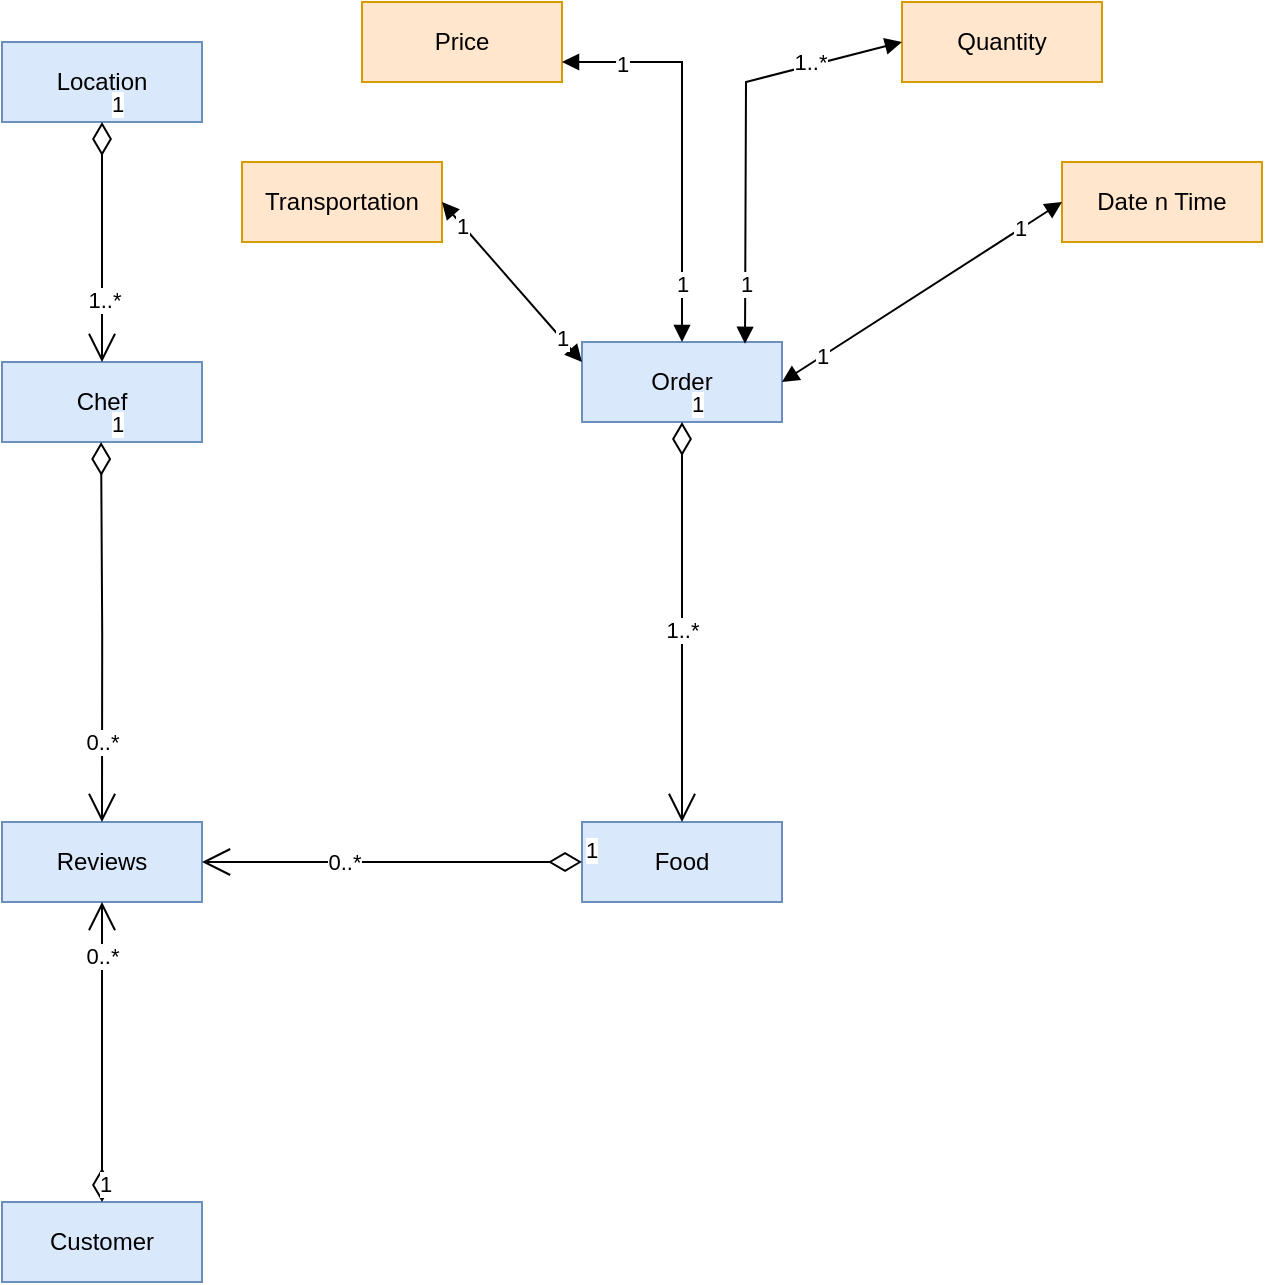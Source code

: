 <mxfile version="22.1.0" type="device">
  <diagram name="Page-1" id="Y2D5G1NJOct-wqYYKSaP">
    <mxGraphModel dx="1304" dy="800" grid="1" gridSize="10" guides="1" tooltips="1" connect="1" arrows="1" fold="1" page="1" pageScale="1" pageWidth="850" pageHeight="1100" math="0" shadow="0">
      <root>
        <mxCell id="0" />
        <mxCell id="1" parent="0" />
        <mxCell id="trHiihsDUhTbvpWH3-bE-3" value="Order" style="whiteSpace=wrap;html=1;align=center;fillColor=#dae8fc;strokeColor=#6c8ebf;" vertex="1" parent="1">
          <mxGeometry x="390" y="350" width="100" height="40" as="geometry" />
        </mxCell>
        <mxCell id="trHiihsDUhTbvpWH3-bE-6" value="Customer" style="whiteSpace=wrap;html=1;align=center;fillColor=#dae8fc;strokeColor=#6c8ebf;" vertex="1" parent="1">
          <mxGeometry x="100" y="780" width="100" height="40" as="geometry" />
        </mxCell>
        <mxCell id="trHiihsDUhTbvpWH3-bE-8" value="Chef" style="whiteSpace=wrap;html=1;align=center;fillColor=#dae8fc;strokeColor=#6c8ebf;" vertex="1" parent="1">
          <mxGeometry x="100" y="360" width="100" height="40" as="geometry" />
        </mxCell>
        <mxCell id="trHiihsDUhTbvpWH3-bE-9" value="Transportation" style="whiteSpace=wrap;html=1;align=center;fillColor=#ffe6cc;strokeColor=#d79b00;" vertex="1" parent="1">
          <mxGeometry x="220" y="260" width="100" height="40" as="geometry" />
        </mxCell>
        <mxCell id="trHiihsDUhTbvpWH3-bE-10" value="Location" style="whiteSpace=wrap;html=1;align=center;fillColor=#dae8fc;strokeColor=#6c8ebf;" vertex="1" parent="1">
          <mxGeometry x="100" y="200" width="100" height="40" as="geometry" />
        </mxCell>
        <mxCell id="trHiihsDUhTbvpWH3-bE-11" value="Date n Time" style="whiteSpace=wrap;html=1;align=center;fillColor=#ffe6cc;strokeColor=#d79b00;" vertex="1" parent="1">
          <mxGeometry x="630" y="260" width="100" height="40" as="geometry" />
        </mxCell>
        <mxCell id="trHiihsDUhTbvpWH3-bE-12" value="Reviews" style="whiteSpace=wrap;html=1;align=center;fillColor=#dae8fc;strokeColor=#6c8ebf;" vertex="1" parent="1">
          <mxGeometry x="100" y="590" width="100" height="40" as="geometry" />
        </mxCell>
        <mxCell id="trHiihsDUhTbvpWH3-bE-13" value="Quantity" style="whiteSpace=wrap;html=1;align=center;fillColor=#ffe6cc;strokeColor=#d79b00;" vertex="1" parent="1">
          <mxGeometry x="550" y="180" width="100" height="40" as="geometry" />
        </mxCell>
        <mxCell id="trHiihsDUhTbvpWH3-bE-14" value="Price" style="whiteSpace=wrap;html=1;align=center;fillColor=#ffe6cc;strokeColor=#d79b00;" vertex="1" parent="1">
          <mxGeometry x="280" y="180" width="100" height="40" as="geometry" />
        </mxCell>
        <mxCell id="trHiihsDUhTbvpWH3-bE-31" value="" style="endArrow=block;startArrow=block;endFill=1;startFill=1;html=1;rounded=0;exitX=1;exitY=0.75;exitDx=0;exitDy=0;entryX=0.5;entryY=0;entryDx=0;entryDy=0;" edge="1" parent="1" source="trHiihsDUhTbvpWH3-bE-14" target="trHiihsDUhTbvpWH3-bE-3">
          <mxGeometry width="160" relative="1" as="geometry">
            <mxPoint x="500" y="170" as="sourcePoint" />
            <mxPoint x="660" y="170" as="targetPoint" />
            <Array as="points">
              <mxPoint x="440" y="210" />
            </Array>
          </mxGeometry>
        </mxCell>
        <mxCell id="trHiihsDUhTbvpWH3-bE-33" value="1" style="edgeLabel;html=1;align=center;verticalAlign=middle;resizable=0;points=[];" vertex="1" connectable="0" parent="trHiihsDUhTbvpWH3-bE-31">
          <mxGeometry x="0.71" relative="1" as="geometry">
            <mxPoint as="offset" />
          </mxGeometry>
        </mxCell>
        <mxCell id="trHiihsDUhTbvpWH3-bE-34" value="1" style="edgeLabel;html=1;align=center;verticalAlign=middle;resizable=0;points=[];" vertex="1" connectable="0" parent="trHiihsDUhTbvpWH3-bE-31">
          <mxGeometry x="-0.7" y="-1" relative="1" as="geometry">
            <mxPoint as="offset" />
          </mxGeometry>
        </mxCell>
        <mxCell id="trHiihsDUhTbvpWH3-bE-35" value="" style="endArrow=block;startArrow=block;endFill=1;startFill=1;html=1;rounded=0;exitX=0;exitY=0.5;exitDx=0;exitDy=0;entryX=0.815;entryY=0.023;entryDx=0;entryDy=0;entryPerimeter=0;" edge="1" parent="1" source="trHiihsDUhTbvpWH3-bE-13" target="trHiihsDUhTbvpWH3-bE-3">
          <mxGeometry width="160" relative="1" as="geometry">
            <mxPoint x="390" y="220" as="sourcePoint" />
            <mxPoint x="450" y="360" as="targetPoint" />
            <Array as="points">
              <mxPoint x="472" y="220" />
            </Array>
          </mxGeometry>
        </mxCell>
        <mxCell id="trHiihsDUhTbvpWH3-bE-36" value="1" style="edgeLabel;html=1;align=center;verticalAlign=middle;resizable=0;points=[];" vertex="1" connectable="0" parent="trHiihsDUhTbvpWH3-bE-35">
          <mxGeometry x="0.71" relative="1" as="geometry">
            <mxPoint as="offset" />
          </mxGeometry>
        </mxCell>
        <mxCell id="trHiihsDUhTbvpWH3-bE-65" value="1..*" style="edgeLabel;html=1;align=center;verticalAlign=middle;resizable=0;points=[];" vertex="1" connectable="0" parent="trHiihsDUhTbvpWH3-bE-35">
          <mxGeometry x="-0.557" y="-2" relative="1" as="geometry">
            <mxPoint as="offset" />
          </mxGeometry>
        </mxCell>
        <mxCell id="trHiihsDUhTbvpWH3-bE-39" value="Food" style="whiteSpace=wrap;html=1;align=center;fillColor=#dae8fc;strokeColor=#6c8ebf;" vertex="1" parent="1">
          <mxGeometry x="390" y="590" width="100" height="40" as="geometry" />
        </mxCell>
        <mxCell id="trHiihsDUhTbvpWH3-bE-43" value="1" style="endArrow=open;html=1;endSize=12;startArrow=diamondThin;startSize=14;startFill=0;edgeStyle=orthogonalEdgeStyle;align=left;verticalAlign=bottom;rounded=0;exitX=0.5;exitY=0;exitDx=0;exitDy=0;entryX=0.5;entryY=1;entryDx=0;entryDy=0;" edge="1" parent="1" source="trHiihsDUhTbvpWH3-bE-6" target="trHiihsDUhTbvpWH3-bE-12">
          <mxGeometry x="-1" y="3" relative="1" as="geometry">
            <mxPoint x="230" y="700" as="sourcePoint" />
            <mxPoint x="390" y="700" as="targetPoint" />
          </mxGeometry>
        </mxCell>
        <mxCell id="trHiihsDUhTbvpWH3-bE-47" value="0..*" style="edgeLabel;html=1;align=center;verticalAlign=middle;resizable=0;points=[];" vertex="1" connectable="0" parent="trHiihsDUhTbvpWH3-bE-43">
          <mxGeometry x="0.648" relative="1" as="geometry">
            <mxPoint as="offset" />
          </mxGeometry>
        </mxCell>
        <mxCell id="trHiihsDUhTbvpWH3-bE-44" value="1" style="endArrow=open;html=1;endSize=12;startArrow=diamondThin;startSize=14;startFill=0;edgeStyle=orthogonalEdgeStyle;align=left;verticalAlign=bottom;rounded=0;exitX=0.5;exitY=0;exitDx=0;exitDy=0;entryX=0.5;entryY=0;entryDx=0;entryDy=0;" edge="1" parent="1" target="trHiihsDUhTbvpWH3-bE-12">
          <mxGeometry x="-1" y="3" relative="1" as="geometry">
            <mxPoint x="149.55" y="400" as="sourcePoint" />
            <mxPoint x="149.55" y="560" as="targetPoint" />
          </mxGeometry>
        </mxCell>
        <mxCell id="trHiihsDUhTbvpWH3-bE-46" value="0..*" style="edgeLabel;html=1;align=center;verticalAlign=middle;resizable=0;points=[];" vertex="1" connectable="0" parent="trHiihsDUhTbvpWH3-bE-44">
          <mxGeometry x="0.241" y="1" relative="1" as="geometry">
            <mxPoint x="-1" y="32" as="offset" />
          </mxGeometry>
        </mxCell>
        <mxCell id="trHiihsDUhTbvpWH3-bE-45" value="1" style="endArrow=open;html=1;endSize=12;startArrow=diamondThin;startSize=14;startFill=0;edgeStyle=orthogonalEdgeStyle;align=left;verticalAlign=bottom;rounded=0;exitX=0.5;exitY=1;exitDx=0;exitDy=0;" edge="1" parent="1" source="trHiihsDUhTbvpWH3-bE-3" target="trHiihsDUhTbvpWH3-bE-39">
          <mxGeometry x="-1" y="3" relative="1" as="geometry">
            <mxPoint x="170" y="650" as="sourcePoint" />
            <mxPoint x="170" y="810" as="targetPoint" />
          </mxGeometry>
        </mxCell>
        <mxCell id="trHiihsDUhTbvpWH3-bE-54" value="1..*" style="edgeLabel;html=1;align=center;verticalAlign=middle;resizable=0;points=[];" vertex="1" connectable="0" parent="trHiihsDUhTbvpWH3-bE-45">
          <mxGeometry x="0.018" relative="1" as="geometry">
            <mxPoint y="2" as="offset" />
          </mxGeometry>
        </mxCell>
        <mxCell id="trHiihsDUhTbvpWH3-bE-48" value="1" style="endArrow=open;html=1;endSize=12;startArrow=diamondThin;startSize=14;startFill=0;edgeStyle=orthogonalEdgeStyle;align=left;verticalAlign=bottom;rounded=0;exitX=0;exitY=0.5;exitDx=0;exitDy=0;entryX=1;entryY=0.5;entryDx=0;entryDy=0;" edge="1" parent="1" source="trHiihsDUhTbvpWH3-bE-39" target="trHiihsDUhTbvpWH3-bE-12">
          <mxGeometry x="-1" y="3" relative="1" as="geometry">
            <mxPoint x="380" y="609.55" as="sourcePoint" />
            <mxPoint x="220" y="609.55" as="targetPoint" />
          </mxGeometry>
        </mxCell>
        <mxCell id="trHiihsDUhTbvpWH3-bE-51" value="0..*" style="edgeLabel;html=1;align=center;verticalAlign=middle;resizable=0;points=[];" vertex="1" connectable="0" parent="trHiihsDUhTbvpWH3-bE-48">
          <mxGeometry x="0.257" relative="1" as="geometry">
            <mxPoint as="offset" />
          </mxGeometry>
        </mxCell>
        <mxCell id="trHiihsDUhTbvpWH3-bE-55" value="" style="endArrow=block;startArrow=block;endFill=1;startFill=1;html=1;rounded=0;exitX=0;exitY=0.5;exitDx=0;exitDy=0;entryX=1;entryY=0.5;entryDx=0;entryDy=0;" edge="1" parent="1" source="trHiihsDUhTbvpWH3-bE-11" target="trHiihsDUhTbvpWH3-bE-3">
          <mxGeometry width="160" relative="1" as="geometry">
            <mxPoint x="520" y="290" as="sourcePoint" />
            <mxPoint x="580" y="430" as="targetPoint" />
            <Array as="points" />
          </mxGeometry>
        </mxCell>
        <mxCell id="trHiihsDUhTbvpWH3-bE-56" value="1" style="edgeLabel;html=1;align=center;verticalAlign=middle;resizable=0;points=[];" vertex="1" connectable="0" parent="trHiihsDUhTbvpWH3-bE-55">
          <mxGeometry x="0.71" relative="1" as="geometry">
            <mxPoint as="offset" />
          </mxGeometry>
        </mxCell>
        <mxCell id="trHiihsDUhTbvpWH3-bE-57" value="1" style="edgeLabel;html=1;align=center;verticalAlign=middle;resizable=0;points=[];" vertex="1" connectable="0" parent="trHiihsDUhTbvpWH3-bE-55">
          <mxGeometry x="-0.7" y="-1" relative="1" as="geometry">
            <mxPoint as="offset" />
          </mxGeometry>
        </mxCell>
        <mxCell id="trHiihsDUhTbvpWH3-bE-58" value="" style="endArrow=block;startArrow=block;endFill=1;startFill=1;html=1;rounded=0;exitX=0;exitY=0.25;exitDx=0;exitDy=0;entryX=1;entryY=0.5;entryDx=0;entryDy=0;" edge="1" parent="1" source="trHiihsDUhTbvpWH3-bE-3" target="trHiihsDUhTbvpWH3-bE-9">
          <mxGeometry width="160" relative="1" as="geometry">
            <mxPoint x="640" y="290" as="sourcePoint" />
            <mxPoint x="500" y="380" as="targetPoint" />
            <Array as="points" />
          </mxGeometry>
        </mxCell>
        <mxCell id="trHiihsDUhTbvpWH3-bE-59" value="1" style="edgeLabel;html=1;align=center;verticalAlign=middle;resizable=0;points=[];" vertex="1" connectable="0" parent="trHiihsDUhTbvpWH3-bE-58">
          <mxGeometry x="0.71" relative="1" as="geometry">
            <mxPoint as="offset" />
          </mxGeometry>
        </mxCell>
        <mxCell id="trHiihsDUhTbvpWH3-bE-60" value="1" style="edgeLabel;html=1;align=center;verticalAlign=middle;resizable=0;points=[];" vertex="1" connectable="0" parent="trHiihsDUhTbvpWH3-bE-58">
          <mxGeometry x="-0.7" y="-1" relative="1" as="geometry">
            <mxPoint as="offset" />
          </mxGeometry>
        </mxCell>
        <mxCell id="trHiihsDUhTbvpWH3-bE-61" value="1" style="endArrow=open;html=1;endSize=12;startArrow=diamondThin;startSize=14;startFill=0;edgeStyle=orthogonalEdgeStyle;align=left;verticalAlign=bottom;rounded=0;exitX=0.5;exitY=1;exitDx=0;exitDy=0;" edge="1" parent="1" source="trHiihsDUhTbvpWH3-bE-10">
          <mxGeometry x="-1" y="3" relative="1" as="geometry">
            <mxPoint x="159.55" y="410" as="sourcePoint" />
            <mxPoint x="150" y="360" as="targetPoint" />
          </mxGeometry>
        </mxCell>
        <mxCell id="trHiihsDUhTbvpWH3-bE-64" value="1..*" style="edgeLabel;html=1;align=center;verticalAlign=middle;resizable=0;points=[];" vertex="1" connectable="0" parent="trHiihsDUhTbvpWH3-bE-61">
          <mxGeometry x="0.487" relative="1" as="geometry">
            <mxPoint as="offset" />
          </mxGeometry>
        </mxCell>
      </root>
    </mxGraphModel>
  </diagram>
</mxfile>
